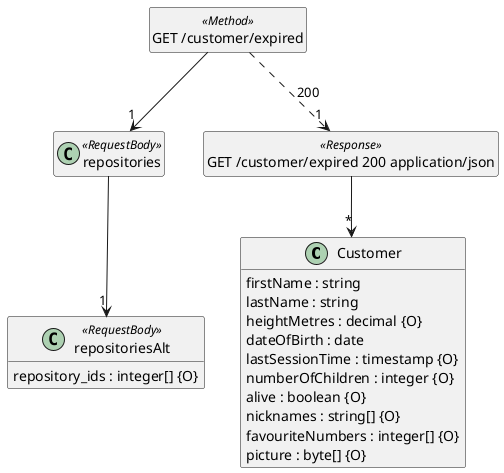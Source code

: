 @startuml
hide <<Method>> circle
hide <<Response>> circle
hide <<Parameter>> circle
hide empty methods
hide empty fields
set namespaceSeparator none

class "Customer" {
  firstName : string
  lastName : string
  heightMetres : decimal {O}
  dateOfBirth : date
  lastSessionTime : timestamp {O}
  numberOfChildren : integer {O}
  alive : boolean {O}
  nicknames : string[] {O}
  favouriteNumbers : integer[] {O}
  picture : byte[] {O}
}

class "repositories" <<RequestBody>> {
}

class "repositoriesAlt" <<RequestBody>> {
  repository_ids : integer[] {O}
}

class "GET /customer/expired" <<Method>> {
}

class "GET /customer/expired 200 application/json" <<Response>> {
}

"repositories" --> "1" "repositoriesAlt"

"GET /customer/expired 200 application/json" --> "*" "Customer"

"GET /customer/expired" ..> "1" "GET /customer/expired 200 application/json"  :  "200"

"GET /customer/expired" --> "1" "repositories"

@enduml